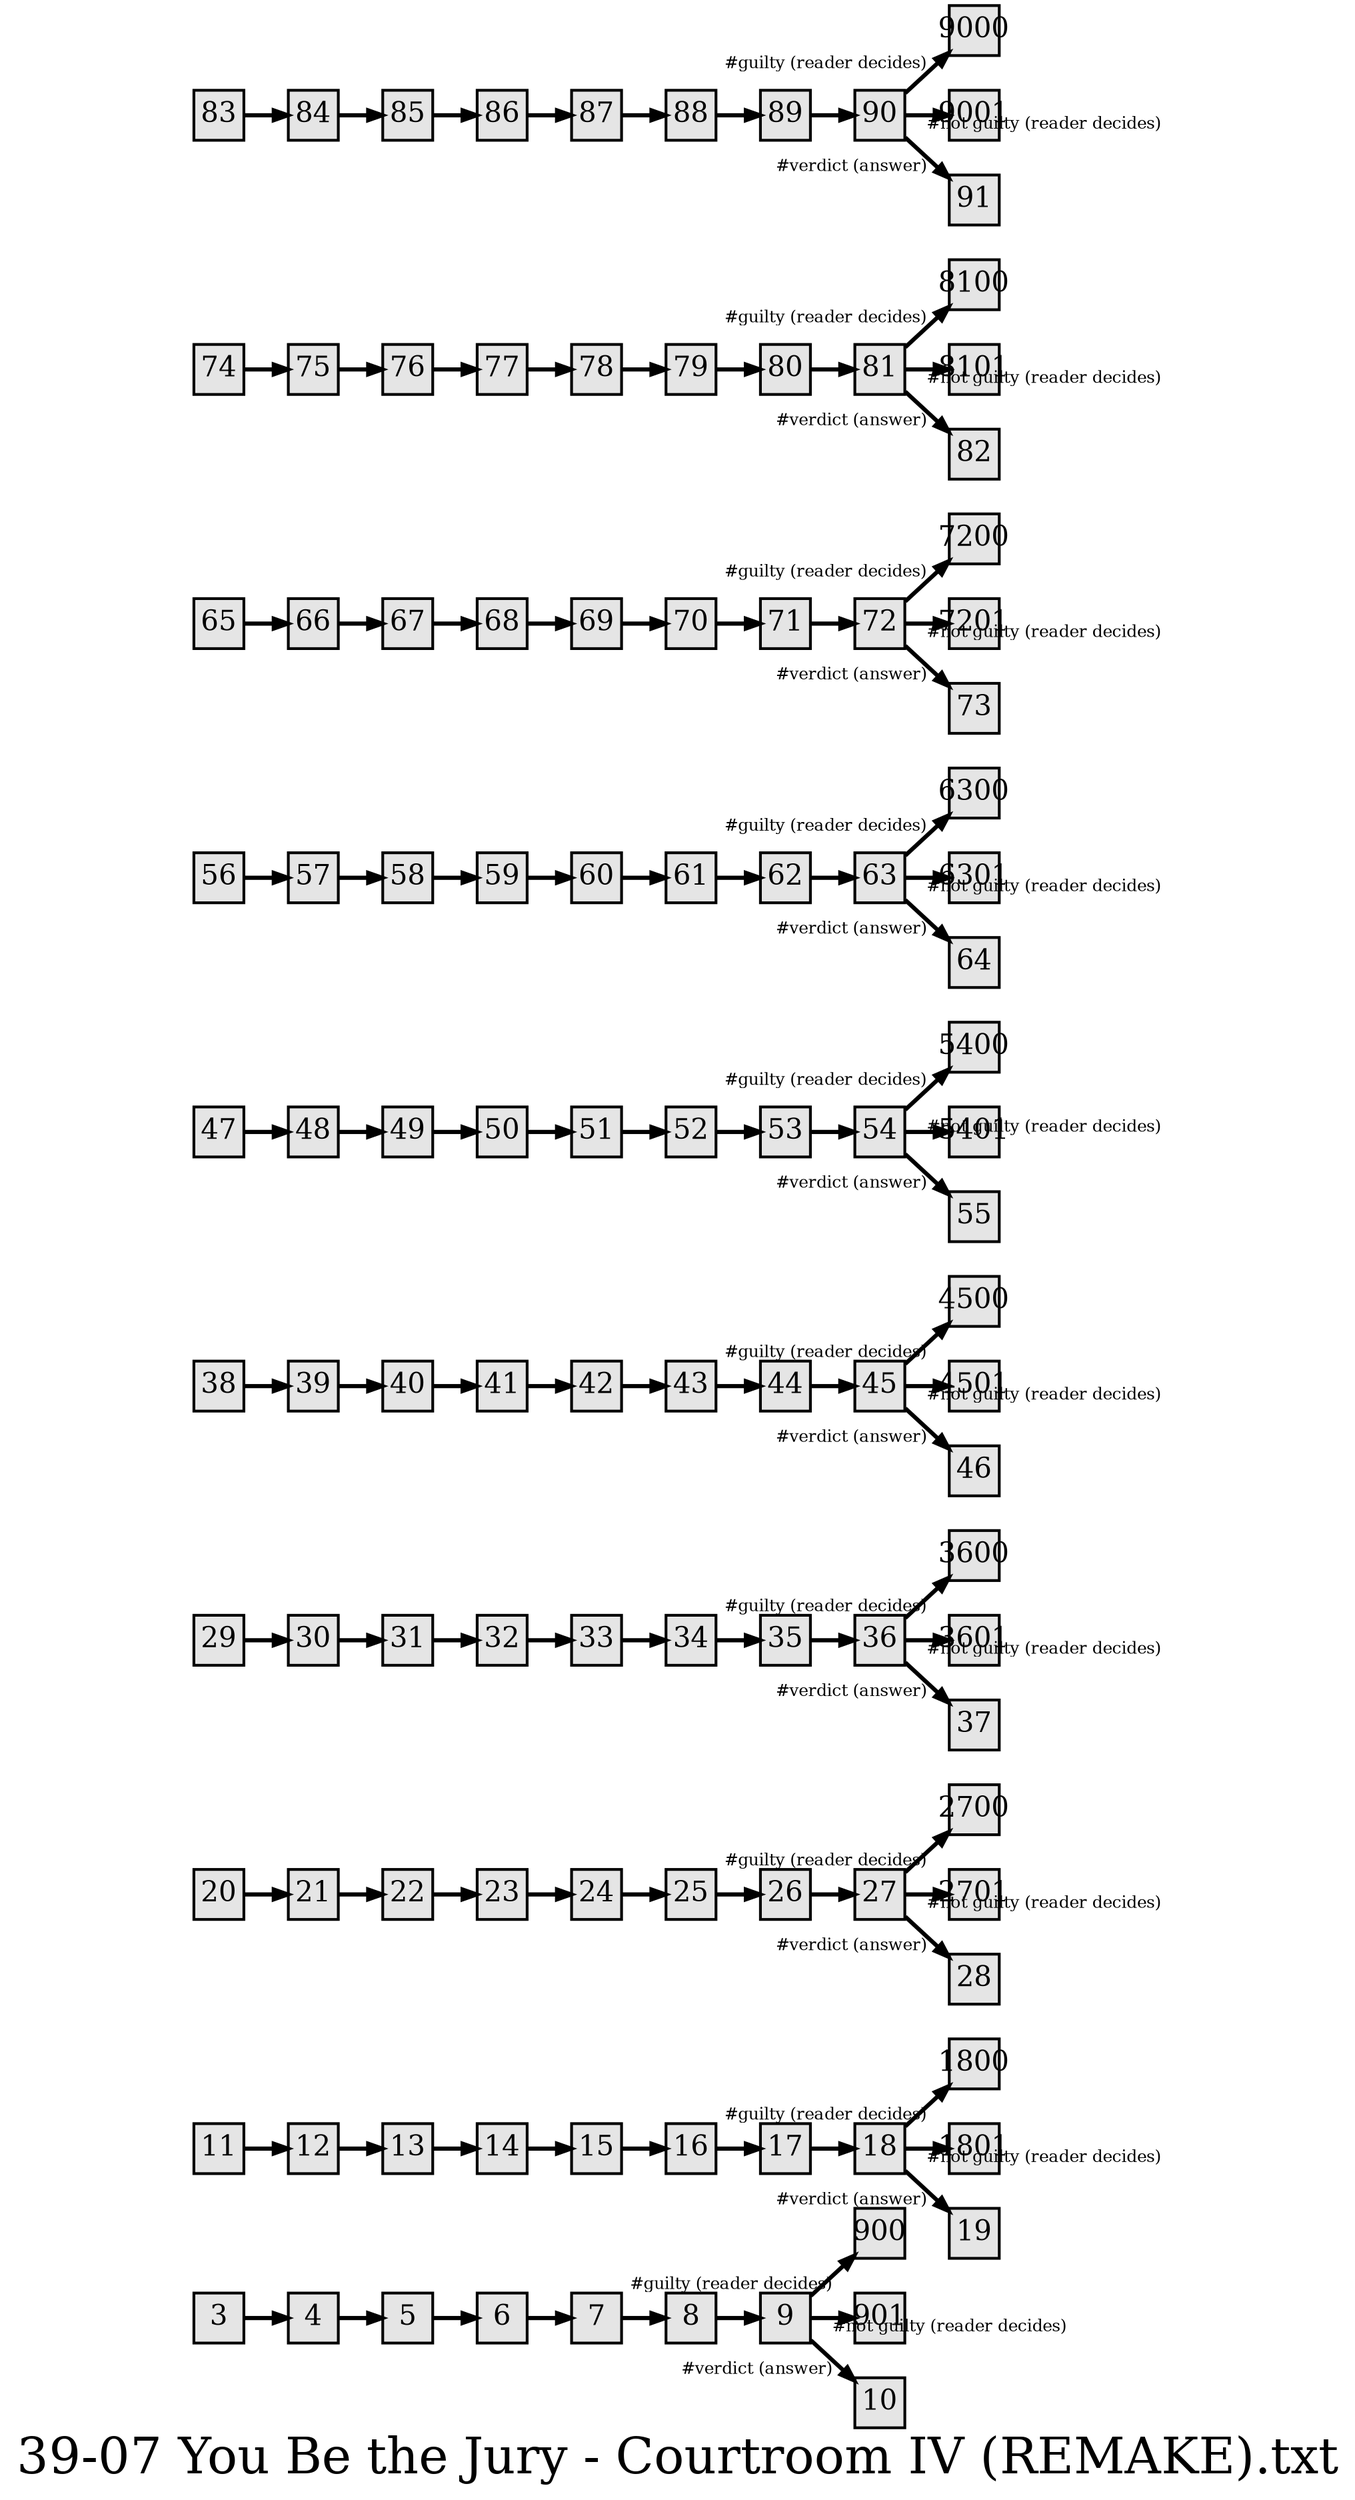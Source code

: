 digraph g{
  graph [ label="39-07 You Be the Jury - Courtroom IV (REMAKE).txt" rankdir=LR, ordering=out, fontsize=36, nodesep="0.35", ranksep="0.45"];
  node  [shape=rect, penwidth=2, fontsize=20, style=filled, fillcolor=grey90, margin="0,0", labelfloat=true, regular=true, fixedsize=true];
  edge  [labelfloat=true, penwidth=3, fontsize=12];
  3 -> 4;
  4 -> 5;
  5 -> 6;
  6 -> 7;
  7 -> 8;
  8 -> 9;
  9 -> 900	[ xlabel="#guilty (reader decides)" ];
  9 -> 901	[ xlabel="#not guilty (reader decides)" ];
  9 -> 10	[ xlabel="#verdict (answer)" ];
  11 -> 12;
  12 -> 13;
  13 -> 14;
  14 -> 15;
  15 -> 16;
  16 -> 17;
  17 -> 18;
  18 -> 1800	[ xlabel="#guilty (reader decides)" ];
  18 -> 1801	[ xlabel="#not guilty (reader decides)" ];
  18 -> 19	[ xlabel="#verdict (answer)" ];
  20 -> 21;
  21 -> 22;
  22 -> 23;
  23 -> 24;
  24 -> 25;
  25 -> 26;
  26 -> 27;
  27 -> 2700	[ xlabel="#guilty (reader decides)" ];
  27 -> 2701	[ xlabel="#not guilty (reader decides)" ];
  27 -> 28	[ xlabel="#verdict (answer)" ];
  29 -> 30;
  30 -> 31;
  31 -> 32;
  32 -> 33;
  33 -> 34;
  34 -> 35;
  35 -> 36;
  36 -> 3600	[ xlabel="#guilty (reader decides)" ];
  36 -> 3601	[ xlabel="#not guilty (reader decides)" ];
  36 -> 37	[ xlabel="#verdict (answer)" ];
  38 -> 39;
  39 -> 40;
  40 -> 41;
  41 -> 42;
  42 -> 43;
  43 -> 44;
  44 -> 45;
  45 -> 4500	[ xlabel="#guilty (reader decides)" ];
  45 -> 4501	[ xlabel="#not guilty (reader decides)" ];
  45 -> 46	[ xlabel="#verdict (answer)" ];
  47 -> 48;
  48 -> 49;
  49 -> 50;
  50 -> 51;
  51 -> 52;
  52 -> 53;
  53 -> 54;
  54 -> 5400	[ xlabel="#guilty (reader decides)" ];
  54 -> 5401	[ xlabel="#not guilty (reader decides)" ];
  54 -> 55	[ xlabel="#verdict (answer)" ];
  56 -> 57;
  57 -> 58;
  58 -> 59;
  59 -> 60;
  60 -> 61;
  61 -> 62;
  62 -> 63;
  63 -> 6300	[ xlabel="#guilty (reader decides)" ];
  63 -> 6301	[ xlabel="#not guilty (reader decides)" ];
  63 -> 64	[ xlabel="#verdict (answer)" ];
  65 -> 66;
  66 -> 67;
  67 -> 68;
  68 -> 69;
  69 -> 70;
  70 -> 71;
  71 -> 72;
  72 -> 7200	[ xlabel="#guilty (reader decides)" ];
  72 -> 7201	[ xlabel="#not guilty (reader decides)" ];
  72 -> 73	[ xlabel="#verdict (answer)" ];
  74 -> 75;
  75 -> 76;
  76 -> 77;
  77 -> 78;
  78 -> 79;
  79 -> 80;
  80 -> 81;
  81 -> 8100	[ xlabel="#guilty (reader decides)" ];
  81 -> 8101	[ xlabel="#not guilty (reader decides)" ];
  81 -> 82	[ xlabel="#verdict (answer)" ];
  83 -> 84;
  84 -> 85;
  85 -> 86;
  86 -> 87;
  87 -> 88;
  88 -> 89;
  89 -> 90;
  90 -> 9000	[ xlabel="#guilty (reader decides)" ];
  90 -> 9001	[ xlabel="#not guilty (reader decides)" ];
  90 -> 91	[ xlabel="#verdict (answer)" ];
}

